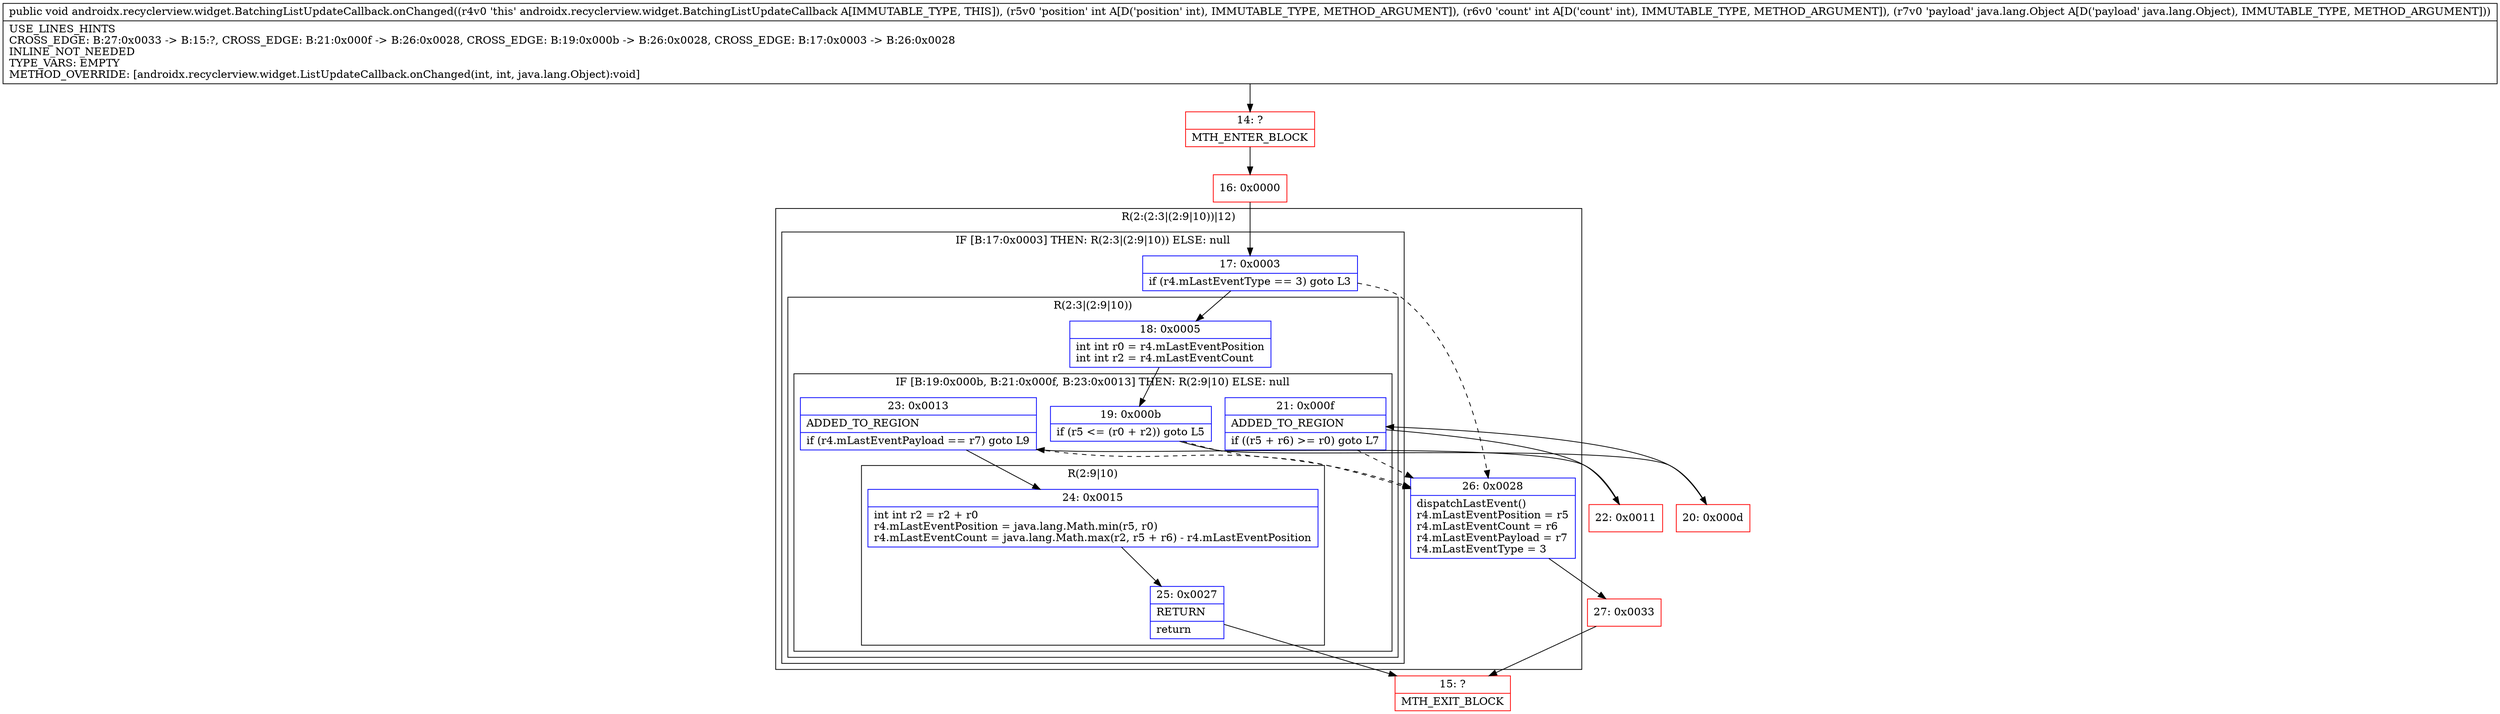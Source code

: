 digraph "CFG forandroidx.recyclerview.widget.BatchingListUpdateCallback.onChanged(IILjava\/lang\/Object;)V" {
subgraph cluster_Region_1465317249 {
label = "R(2:(2:3|(2:9|10))|12)";
node [shape=record,color=blue];
subgraph cluster_IfRegion_1324542101 {
label = "IF [B:17:0x0003] THEN: R(2:3|(2:9|10)) ELSE: null";
node [shape=record,color=blue];
Node_17 [shape=record,label="{17\:\ 0x0003|if (r4.mLastEventType == 3) goto L3\l}"];
subgraph cluster_Region_494660598 {
label = "R(2:3|(2:9|10))";
node [shape=record,color=blue];
Node_18 [shape=record,label="{18\:\ 0x0005|int int r0 = r4.mLastEventPosition\lint int r2 = r4.mLastEventCount\l}"];
subgraph cluster_IfRegion_1674009039 {
label = "IF [B:19:0x000b, B:21:0x000f, B:23:0x0013] THEN: R(2:9|10) ELSE: null";
node [shape=record,color=blue];
Node_19 [shape=record,label="{19\:\ 0x000b|if (r5 \<= (r0 + r2)) goto L5\l}"];
Node_21 [shape=record,label="{21\:\ 0x000f|ADDED_TO_REGION\l|if ((r5 + r6) \>= r0) goto L7\l}"];
Node_23 [shape=record,label="{23\:\ 0x0013|ADDED_TO_REGION\l|if (r4.mLastEventPayload == r7) goto L9\l}"];
subgraph cluster_Region_686518462 {
label = "R(2:9|10)";
node [shape=record,color=blue];
Node_24 [shape=record,label="{24\:\ 0x0015|int int r2 = r2 + r0\lr4.mLastEventPosition = java.lang.Math.min(r5, r0)\lr4.mLastEventCount = java.lang.Math.max(r2, r5 + r6) \- r4.mLastEventPosition\l}"];
Node_25 [shape=record,label="{25\:\ 0x0027|RETURN\l|return\l}"];
}
}
}
}
Node_26 [shape=record,label="{26\:\ 0x0028|dispatchLastEvent()\lr4.mLastEventPosition = r5\lr4.mLastEventCount = r6\lr4.mLastEventPayload = r7\lr4.mLastEventType = 3\l}"];
}
Node_14 [shape=record,color=red,label="{14\:\ ?|MTH_ENTER_BLOCK\l}"];
Node_16 [shape=record,color=red,label="{16\:\ 0x0000}"];
Node_20 [shape=record,color=red,label="{20\:\ 0x000d}"];
Node_22 [shape=record,color=red,label="{22\:\ 0x0011}"];
Node_15 [shape=record,color=red,label="{15\:\ ?|MTH_EXIT_BLOCK\l}"];
Node_27 [shape=record,color=red,label="{27\:\ 0x0033}"];
MethodNode[shape=record,label="{public void androidx.recyclerview.widget.BatchingListUpdateCallback.onChanged((r4v0 'this' androidx.recyclerview.widget.BatchingListUpdateCallback A[IMMUTABLE_TYPE, THIS]), (r5v0 'position' int A[D('position' int), IMMUTABLE_TYPE, METHOD_ARGUMENT]), (r6v0 'count' int A[D('count' int), IMMUTABLE_TYPE, METHOD_ARGUMENT]), (r7v0 'payload' java.lang.Object A[D('payload' java.lang.Object), IMMUTABLE_TYPE, METHOD_ARGUMENT]))  | USE_LINES_HINTS\lCROSS_EDGE: B:27:0x0033 \-\> B:15:?, CROSS_EDGE: B:21:0x000f \-\> B:26:0x0028, CROSS_EDGE: B:19:0x000b \-\> B:26:0x0028, CROSS_EDGE: B:17:0x0003 \-\> B:26:0x0028\lINLINE_NOT_NEEDED\lTYPE_VARS: EMPTY\lMETHOD_OVERRIDE: [androidx.recyclerview.widget.ListUpdateCallback.onChanged(int, int, java.lang.Object):void]\l}"];
MethodNode -> Node_14;Node_17 -> Node_18;
Node_17 -> Node_26[style=dashed];
Node_18 -> Node_19;
Node_19 -> Node_20;
Node_19 -> Node_26[style=dashed];
Node_21 -> Node_22;
Node_21 -> Node_26[style=dashed];
Node_23 -> Node_24;
Node_23 -> Node_26[style=dashed];
Node_24 -> Node_25;
Node_25 -> Node_15;
Node_26 -> Node_27;
Node_14 -> Node_16;
Node_16 -> Node_17;
Node_20 -> Node_21;
Node_22 -> Node_23;
Node_27 -> Node_15;
}

